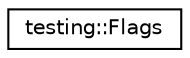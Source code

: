 digraph "Иерархия классов. Графический вид."
{
 // LATEX_PDF_SIZE
  edge [fontname="Helvetica",fontsize="10",labelfontname="Helvetica",labelfontsize="10"];
  node [fontname="Helvetica",fontsize="10",shape=record];
  rankdir="LR";
  Node0 [label="testing::Flags",height=0.2,width=0.4,color="black", fillcolor="white", style="filled",URL="$structtesting_1_1Flags.html",tooltip=" "];
}
